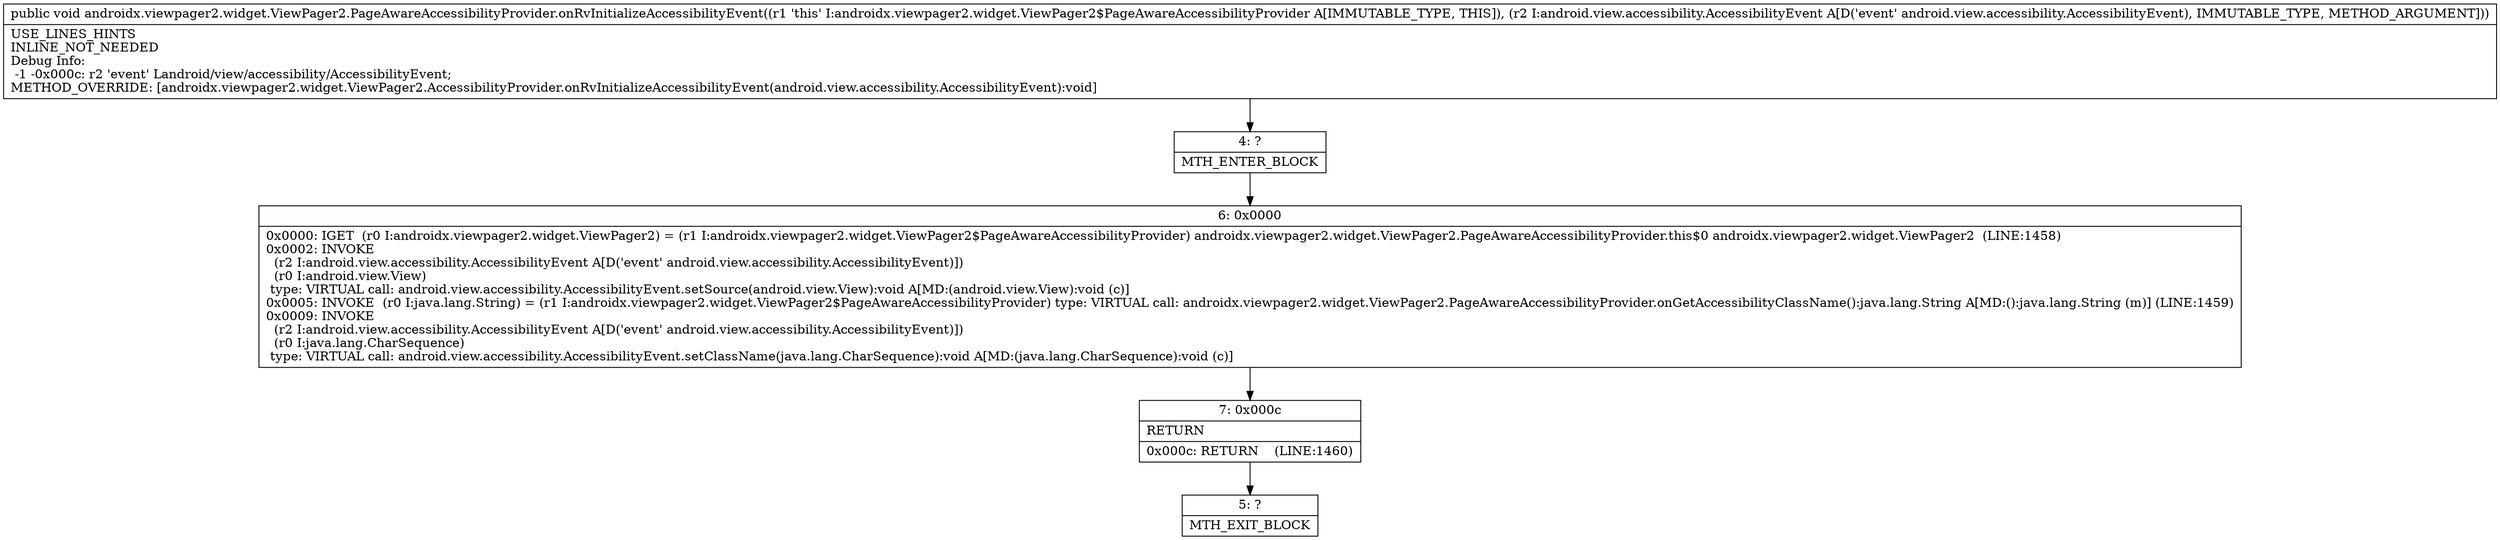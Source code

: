 digraph "CFG forandroidx.viewpager2.widget.ViewPager2.PageAwareAccessibilityProvider.onRvInitializeAccessibilityEvent(Landroid\/view\/accessibility\/AccessibilityEvent;)V" {
Node_4 [shape=record,label="{4\:\ ?|MTH_ENTER_BLOCK\l}"];
Node_6 [shape=record,label="{6\:\ 0x0000|0x0000: IGET  (r0 I:androidx.viewpager2.widget.ViewPager2) = (r1 I:androidx.viewpager2.widget.ViewPager2$PageAwareAccessibilityProvider) androidx.viewpager2.widget.ViewPager2.PageAwareAccessibilityProvider.this$0 androidx.viewpager2.widget.ViewPager2  (LINE:1458)\l0x0002: INVOKE  \l  (r2 I:android.view.accessibility.AccessibilityEvent A[D('event' android.view.accessibility.AccessibilityEvent)])\l  (r0 I:android.view.View)\l type: VIRTUAL call: android.view.accessibility.AccessibilityEvent.setSource(android.view.View):void A[MD:(android.view.View):void (c)]\l0x0005: INVOKE  (r0 I:java.lang.String) = (r1 I:androidx.viewpager2.widget.ViewPager2$PageAwareAccessibilityProvider) type: VIRTUAL call: androidx.viewpager2.widget.ViewPager2.PageAwareAccessibilityProvider.onGetAccessibilityClassName():java.lang.String A[MD:():java.lang.String (m)] (LINE:1459)\l0x0009: INVOKE  \l  (r2 I:android.view.accessibility.AccessibilityEvent A[D('event' android.view.accessibility.AccessibilityEvent)])\l  (r0 I:java.lang.CharSequence)\l type: VIRTUAL call: android.view.accessibility.AccessibilityEvent.setClassName(java.lang.CharSequence):void A[MD:(java.lang.CharSequence):void (c)]\l}"];
Node_7 [shape=record,label="{7\:\ 0x000c|RETURN\l|0x000c: RETURN    (LINE:1460)\l}"];
Node_5 [shape=record,label="{5\:\ ?|MTH_EXIT_BLOCK\l}"];
MethodNode[shape=record,label="{public void androidx.viewpager2.widget.ViewPager2.PageAwareAccessibilityProvider.onRvInitializeAccessibilityEvent((r1 'this' I:androidx.viewpager2.widget.ViewPager2$PageAwareAccessibilityProvider A[IMMUTABLE_TYPE, THIS]), (r2 I:android.view.accessibility.AccessibilityEvent A[D('event' android.view.accessibility.AccessibilityEvent), IMMUTABLE_TYPE, METHOD_ARGUMENT]))  | USE_LINES_HINTS\lINLINE_NOT_NEEDED\lDebug Info:\l  \-1 \-0x000c: r2 'event' Landroid\/view\/accessibility\/AccessibilityEvent;\lMETHOD_OVERRIDE: [androidx.viewpager2.widget.ViewPager2.AccessibilityProvider.onRvInitializeAccessibilityEvent(android.view.accessibility.AccessibilityEvent):void]\l}"];
MethodNode -> Node_4;Node_4 -> Node_6;
Node_6 -> Node_7;
Node_7 -> Node_5;
}


